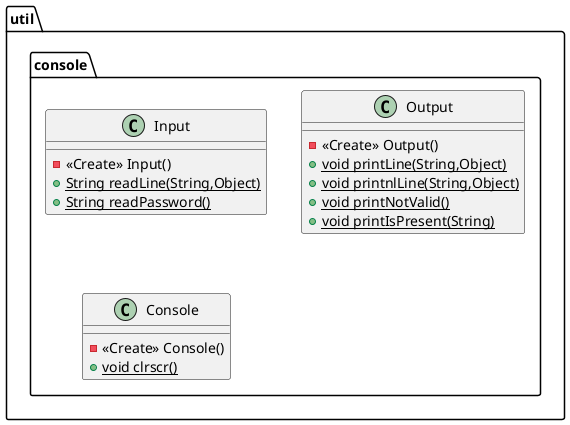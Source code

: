 @startuml
class util.console.Input {
- <<Create>> Input()
+ {static} String readLine(String,Object)
+ {static} String readPassword()
}
class util.console.Output {
- <<Create>> Output()
+ {static} void printLine(String,Object)
+ {static} void printnlLine(String,Object)
+ {static} void printNotValid()
+ {static} void printIsPresent(String)
}
class util.console.Console {
- <<Create>> Console()
+ {static} void clrscr()
}
@enduml